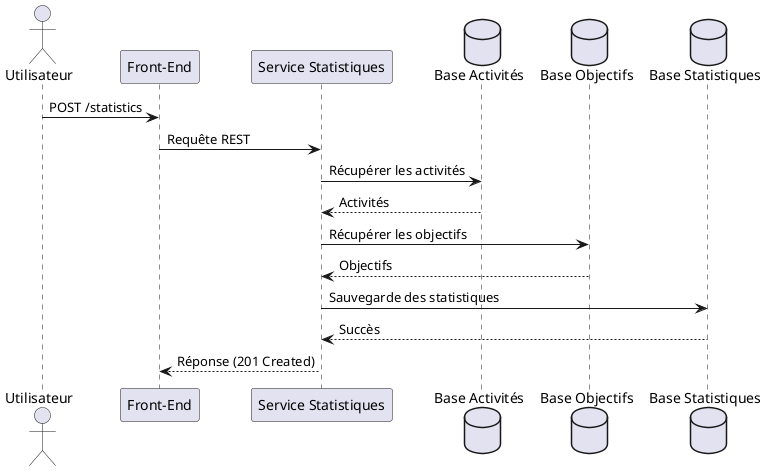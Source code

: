 @startuml SequenceServiceStatistiques

actor "Utilisateur" as User
participant "Front-End" as FE
participant "Service Statistiques" as SStats
database "Base Activités" as DBAct
database "Base Objectifs" as DBObj
database "Base Statistiques" as DBStats

User -> FE : POST /statistics
FE -> SStats : Requête REST
SStats -> DBAct : Récupérer les activités
DBAct --> SStats : Activités
SStats -> DBObj : Récupérer les objectifs
DBObj --> SStats : Objectifs
SStats -> DBStats : Sauvegarde des statistiques
DBStats --> SStats : Succès
SStats --> FE : Réponse (201 Created)

@enduml
